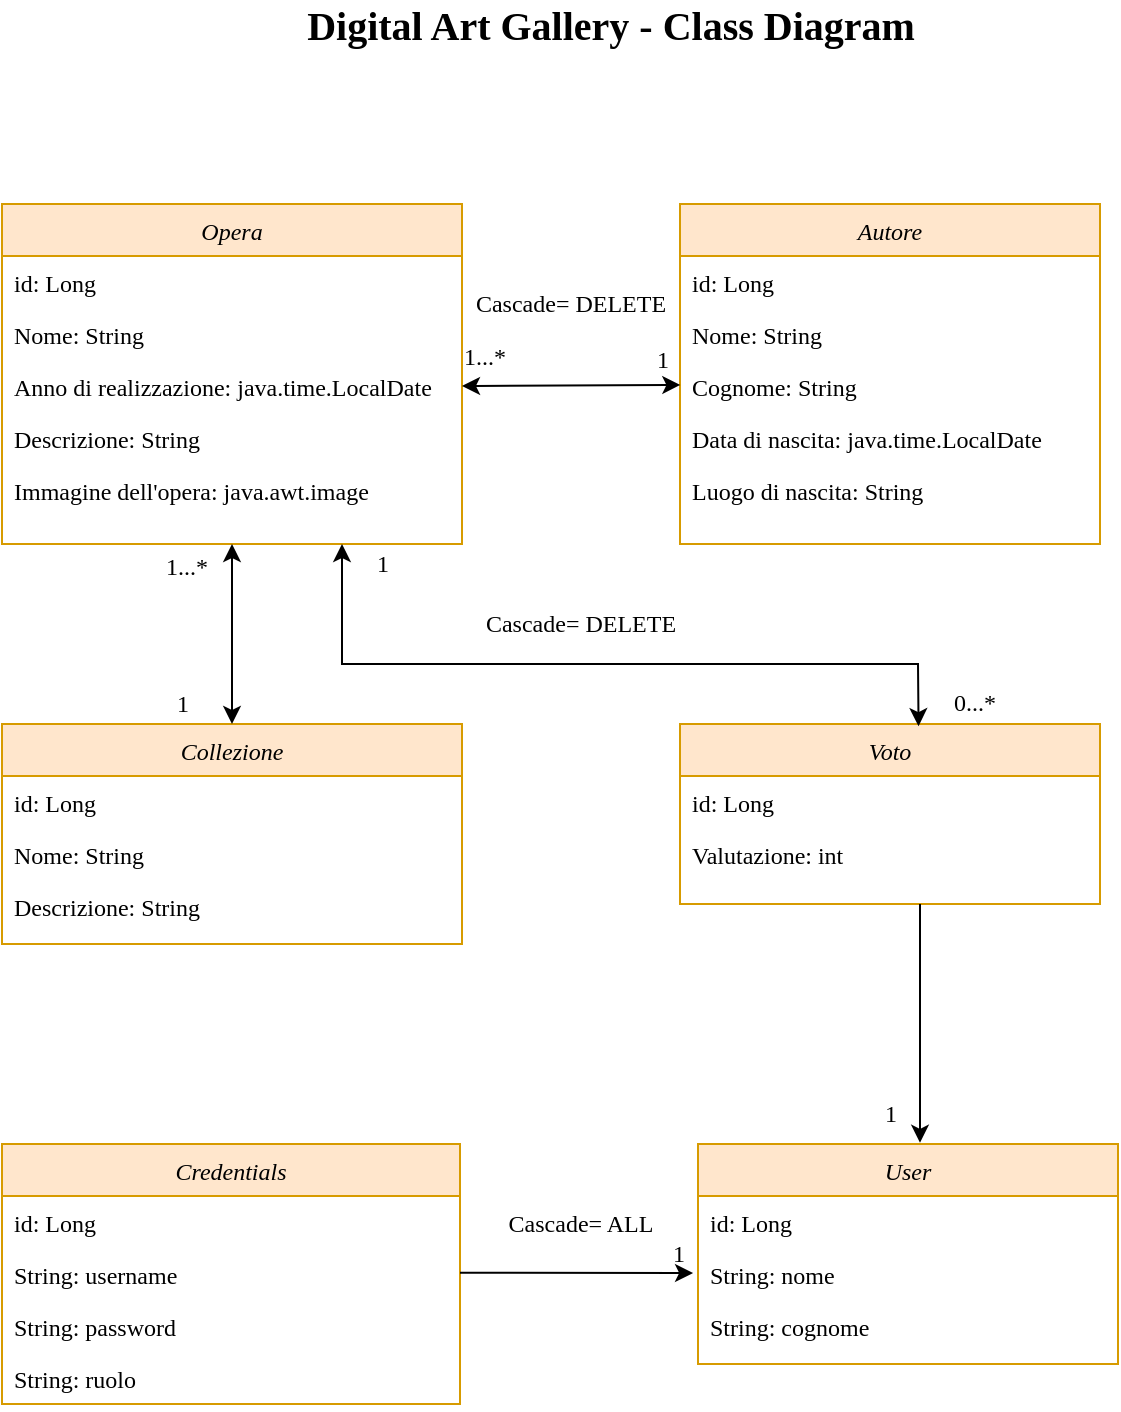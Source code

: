 <mxfile version="19.0.3" type="device"><diagram id="C5RBs43oDa-KdzZeNtuy" name="Page-1"><mxGraphModel dx="789" dy="515" grid="1" gridSize="10" guides="1" tooltips="1" connect="1" arrows="1" fold="1" page="1" pageScale="1" pageWidth="827" pageHeight="1169" math="0" shadow="0"><root><mxCell id="WIyWlLk6GJQsqaUBKTNV-0"/><mxCell id="WIyWlLk6GJQsqaUBKTNV-1" parent="WIyWlLk6GJQsqaUBKTNV-0"/><mxCell id="zkfFHV4jXpPFQw0GAbJ--0" value="Autore" style="swimlane;fontStyle=2;align=center;verticalAlign=top;childLayout=stackLayout;horizontal=1;startSize=26;horizontalStack=0;resizeParent=1;resizeLast=0;collapsible=1;marginBottom=0;rounded=0;shadow=0;strokeWidth=1;fillColor=#ffe6cc;strokeColor=#d79b00;fontFamily=Garamond;" parent="WIyWlLk6GJQsqaUBKTNV-1" vertex="1"><mxGeometry x="449" y="130" width="210" height="170" as="geometry"><mxRectangle x="230" y="140" width="160" height="26" as="alternateBounds"/></mxGeometry></mxCell><mxCell id="zkfFHV4jXpPFQw0GAbJ--1" value="id: Long" style="text;align=left;verticalAlign=top;spacingLeft=4;spacingRight=4;overflow=hidden;rotatable=0;points=[[0,0.5],[1,0.5]];portConstraint=eastwest;fontFamily=Garamond;" parent="zkfFHV4jXpPFQw0GAbJ--0" vertex="1"><mxGeometry y="26" width="210" height="26" as="geometry"/></mxCell><mxCell id="7T0Zo37uA0Q_DEVBrzRH-7" value="Nome: String" style="text;align=left;verticalAlign=top;spacingLeft=4;spacingRight=4;overflow=hidden;rotatable=0;points=[[0,0.5],[1,0.5]];portConstraint=eastwest;fontFamily=Garamond;" parent="zkfFHV4jXpPFQw0GAbJ--0" vertex="1"><mxGeometry y="52" width="210" height="26" as="geometry"/></mxCell><mxCell id="7T0Zo37uA0Q_DEVBrzRH-8" value="Cognome: String" style="text;align=left;verticalAlign=top;spacingLeft=4;spacingRight=4;overflow=hidden;rotatable=0;points=[[0,0.5],[1,0.5]];portConstraint=eastwest;fontFamily=Garamond;" parent="zkfFHV4jXpPFQw0GAbJ--0" vertex="1"><mxGeometry y="78" width="210" height="26" as="geometry"/></mxCell><mxCell id="7T0Zo37uA0Q_DEVBrzRH-9" value="Data di nascita: java.time.LocalDate" style="text;align=left;verticalAlign=top;spacingLeft=4;spacingRight=4;overflow=hidden;rotatable=0;points=[[0,0.5],[1,0.5]];portConstraint=eastwest;fontFamily=Garamond;" parent="zkfFHV4jXpPFQw0GAbJ--0" vertex="1"><mxGeometry y="104" width="210" height="26" as="geometry"/></mxCell><mxCell id="7T0Zo37uA0Q_DEVBrzRH-10" value="Luogo di nascita: String" style="text;align=left;verticalAlign=top;spacingLeft=4;spacingRight=4;overflow=hidden;rotatable=0;points=[[0,0.5],[1,0.5]];portConstraint=eastwest;fontFamily=Garamond;" parent="zkfFHV4jXpPFQw0GAbJ--0" vertex="1"><mxGeometry y="130" width="210" height="26" as="geometry"/></mxCell><mxCell id="zkfFHV4jXpPFQw0GAbJ--17" value="Opera" style="swimlane;fontStyle=2;align=center;verticalAlign=top;childLayout=stackLayout;horizontal=1;startSize=26;horizontalStack=0;resizeParent=1;resizeLast=0;collapsible=1;marginBottom=0;rounded=0;shadow=0;strokeWidth=1;fillColor=#ffe6cc;strokeColor=#d79b00;fontFamily=Garamond;" parent="WIyWlLk6GJQsqaUBKTNV-1" vertex="1"><mxGeometry x="110" y="130" width="230" height="170" as="geometry"><mxRectangle x="550" y="140" width="160" height="26" as="alternateBounds"/></mxGeometry></mxCell><mxCell id="7T0Zo37uA0Q_DEVBrzRH-4" value="id: Long" style="text;align=left;verticalAlign=top;spacingLeft=4;spacingRight=4;overflow=hidden;rotatable=0;points=[[0,0.5],[1,0.5]];portConstraint=eastwest;fontFamily=Garamond;" parent="zkfFHV4jXpPFQw0GAbJ--17" vertex="1"><mxGeometry y="26" width="230" height="26" as="geometry"/></mxCell><mxCell id="7T0Zo37uA0Q_DEVBrzRH-11" value="Nome: String" style="text;align=left;verticalAlign=top;spacingLeft=4;spacingRight=4;overflow=hidden;rotatable=0;points=[[0,0.5],[1,0.5]];portConstraint=eastwest;fontFamily=Garamond;" parent="zkfFHV4jXpPFQw0GAbJ--17" vertex="1"><mxGeometry y="52" width="230" height="26" as="geometry"/></mxCell><mxCell id="7T0Zo37uA0Q_DEVBrzRH-13" value="Anno di realizzazione: java.time.LocalDate" style="text;align=left;verticalAlign=top;spacingLeft=4;spacingRight=4;overflow=hidden;rotatable=0;points=[[0,0.5],[1,0.5]];portConstraint=eastwest;fontFamily=Garamond;" parent="zkfFHV4jXpPFQw0GAbJ--17" vertex="1"><mxGeometry y="78" width="230" height="26" as="geometry"/></mxCell><mxCell id="7T0Zo37uA0Q_DEVBrzRH-14" value="Descrizione: String" style="text;align=left;verticalAlign=top;spacingLeft=4;spacingRight=4;overflow=hidden;rotatable=0;points=[[0,0.5],[1,0.5]];portConstraint=eastwest;fontFamily=Garamond;" parent="zkfFHV4jXpPFQw0GAbJ--17" vertex="1"><mxGeometry y="104" width="230" height="26" as="geometry"/></mxCell><mxCell id="7T0Zo37uA0Q_DEVBrzRH-15" value="Immagine dell'opera: java.awt.image" style="text;align=left;verticalAlign=top;spacingLeft=4;spacingRight=4;overflow=hidden;rotatable=0;points=[[0,0.5],[1,0.5]];portConstraint=eastwest;fontStyle=0;fontFamily=Garamond;" parent="zkfFHV4jXpPFQw0GAbJ--17" vertex="1"><mxGeometry y="130" width="230" height="26" as="geometry"/></mxCell><mxCell id="7T0Zo37uA0Q_DEVBrzRH-3" value="1...*" style="resizable=0;align=left;verticalAlign=bottom;labelBackgroundColor=none;fontSize=12;fontFamily=Garamond;" parent="WIyWlLk6GJQsqaUBKTNV-1" connectable="0" vertex="1"><mxGeometry x="339" y="215" as="geometry"/></mxCell><mxCell id="7T0Zo37uA0Q_DEVBrzRH-22" value="Credentials" style="swimlane;fontStyle=2;align=center;verticalAlign=top;childLayout=stackLayout;horizontal=1;startSize=26;horizontalStack=0;resizeParent=1;resizeLast=0;collapsible=1;marginBottom=0;rounded=0;shadow=0;strokeWidth=1;fillColor=#ffe6cc;strokeColor=#d79b00;fontFamily=Garamond;" parent="WIyWlLk6GJQsqaUBKTNV-1" vertex="1"><mxGeometry x="110" y="600" width="229" height="130" as="geometry"><mxRectangle x="230" y="140" width="160" height="26" as="alternateBounds"/></mxGeometry></mxCell><mxCell id="7T0Zo37uA0Q_DEVBrzRH-23" value="id: Long" style="text;align=left;verticalAlign=top;spacingLeft=4;spacingRight=4;overflow=hidden;rotatable=0;points=[[0,0.5],[1,0.5]];portConstraint=eastwest;fontFamily=Garamond;" parent="7T0Zo37uA0Q_DEVBrzRH-22" vertex="1"><mxGeometry y="26" width="229" height="26" as="geometry"/></mxCell><mxCell id="7T0Zo37uA0Q_DEVBrzRH-28" value="String: username" style="text;align=left;verticalAlign=top;spacingLeft=4;spacingRight=4;overflow=hidden;rotatable=0;points=[[0,0.5],[1,0.5]];portConstraint=eastwest;fontFamily=Garamond;" parent="7T0Zo37uA0Q_DEVBrzRH-22" vertex="1"><mxGeometry y="52" width="229" height="26" as="geometry"/></mxCell><mxCell id="7T0Zo37uA0Q_DEVBrzRH-29" value="String: password" style="text;align=left;verticalAlign=top;spacingLeft=4;spacingRight=4;overflow=hidden;rotatable=0;points=[[0,0.5],[1,0.5]];portConstraint=eastwest;fontFamily=Garamond;" parent="7T0Zo37uA0Q_DEVBrzRH-22" vertex="1"><mxGeometry y="78" width="229" height="26" as="geometry"/></mxCell><mxCell id="7T0Zo37uA0Q_DEVBrzRH-34" value="String: ruolo" style="text;align=left;verticalAlign=top;spacingLeft=4;spacingRight=4;overflow=hidden;rotatable=0;points=[[0,0.5],[1,0.5]];portConstraint=eastwest;fontFamily=Garamond;" parent="7T0Zo37uA0Q_DEVBrzRH-22" vertex="1"><mxGeometry y="104" width="229" height="26" as="geometry"/></mxCell><mxCell id="7T0Zo37uA0Q_DEVBrzRH-30" value="User" style="swimlane;fontStyle=2;align=center;verticalAlign=top;childLayout=stackLayout;horizontal=1;startSize=26;horizontalStack=0;resizeParent=1;resizeLast=0;collapsible=1;marginBottom=0;rounded=0;shadow=0;strokeWidth=1;fillColor=#ffe6cc;strokeColor=#d79b00;fontFamily=Garamond;" parent="WIyWlLk6GJQsqaUBKTNV-1" vertex="1"><mxGeometry x="458" y="600" width="210" height="110" as="geometry"><mxRectangle x="230" y="140" width="160" height="26" as="alternateBounds"/></mxGeometry></mxCell><mxCell id="7T0Zo37uA0Q_DEVBrzRH-31" value="id: Long" style="text;align=left;verticalAlign=top;spacingLeft=4;spacingRight=4;overflow=hidden;rotatable=0;points=[[0,0.5],[1,0.5]];portConstraint=eastwest;fontFamily=Garamond;" parent="7T0Zo37uA0Q_DEVBrzRH-30" vertex="1"><mxGeometry y="26" width="210" height="26" as="geometry"/></mxCell><mxCell id="7T0Zo37uA0Q_DEVBrzRH-32" value="String: nome" style="text;align=left;verticalAlign=top;spacingLeft=4;spacingRight=4;overflow=hidden;rotatable=0;points=[[0,0.5],[1,0.5]];portConstraint=eastwest;fontFamily=Garamond;" parent="7T0Zo37uA0Q_DEVBrzRH-30" vertex="1"><mxGeometry y="52" width="210" height="26" as="geometry"/></mxCell><mxCell id="7T0Zo37uA0Q_DEVBrzRH-33" value="String: cognome" style="text;align=left;verticalAlign=top;spacingLeft=4;spacingRight=4;overflow=hidden;rotatable=0;points=[[0,0.5],[1,0.5]];portConstraint=eastwest;fontFamily=Garamond;" parent="7T0Zo37uA0Q_DEVBrzRH-30" vertex="1"><mxGeometry y="78" width="210" height="26" as="geometry"/></mxCell><mxCell id="7T0Zo37uA0Q_DEVBrzRH-36" value="" style="endArrow=classic;shadow=0;strokeWidth=1;rounded=0;endFill=1;edgeStyle=elbowEdgeStyle;elbow=vertical;fontFamily=Garamond;entryX=0.877;entryY=1;entryDx=0;entryDy=0;entryPerimeter=0;" parent="WIyWlLk6GJQsqaUBKTNV-1" edge="1" target="CICOn43fWRwGEcBB_tbA-3"><mxGeometry x="0.5" y="41" relative="1" as="geometry"><mxPoint x="339" y="664.408" as="sourcePoint"/><mxPoint x="410" y="664" as="targetPoint"/><mxPoint x="-40" y="32" as="offset"/></mxGeometry></mxCell><mxCell id="7T0Zo37uA0Q_DEVBrzRH-39" value="Collezione" style="swimlane;fontStyle=2;align=center;verticalAlign=top;childLayout=stackLayout;horizontal=1;startSize=26;horizontalStack=0;resizeParent=1;resizeLast=0;collapsible=1;marginBottom=0;rounded=0;shadow=0;strokeWidth=1;fillColor=#ffe6cc;strokeColor=#d79b00;fontFamily=Garamond;" parent="WIyWlLk6GJQsqaUBKTNV-1" vertex="1"><mxGeometry x="110" y="390" width="230" height="110" as="geometry"><mxRectangle x="550" y="140" width="160" height="26" as="alternateBounds"/></mxGeometry></mxCell><mxCell id="7T0Zo37uA0Q_DEVBrzRH-40" value="id: Long" style="text;align=left;verticalAlign=top;spacingLeft=4;spacingRight=4;overflow=hidden;rotatable=0;points=[[0,0.5],[1,0.5]];portConstraint=eastwest;fontFamily=Garamond;" parent="7T0Zo37uA0Q_DEVBrzRH-39" vertex="1"><mxGeometry y="26" width="230" height="26" as="geometry"/></mxCell><mxCell id="7T0Zo37uA0Q_DEVBrzRH-41" value="Nome: String" style="text;align=left;verticalAlign=top;spacingLeft=4;spacingRight=4;overflow=hidden;rotatable=0;points=[[0,0.5],[1,0.5]];portConstraint=eastwest;fontFamily=Garamond;" parent="7T0Zo37uA0Q_DEVBrzRH-39" vertex="1"><mxGeometry y="52" width="230" height="26" as="geometry"/></mxCell><mxCell id="7T0Zo37uA0Q_DEVBrzRH-43" value="Descrizione: String" style="text;align=left;verticalAlign=top;spacingLeft=4;spacingRight=4;overflow=hidden;rotatable=0;points=[[0,0.5],[1,0.5]];portConstraint=eastwest;fontFamily=Garamond;" parent="7T0Zo37uA0Q_DEVBrzRH-39" vertex="1"><mxGeometry y="78" width="230" height="26" as="geometry"/></mxCell><mxCell id="7T0Zo37uA0Q_DEVBrzRH-47" value="" style="endArrow=classic;startArrow=classic;html=1;rounded=0;fontFamily=Garamond;exitX=0.5;exitY=0;exitDx=0;exitDy=0;entryX=0.5;entryY=1;entryDx=0;entryDy=0;" parent="WIyWlLk6GJQsqaUBKTNV-1" source="7T0Zo37uA0Q_DEVBrzRH-39" target="zkfFHV4jXpPFQw0GAbJ--17" edge="1"><mxGeometry width="50" height="50" relative="1" as="geometry"><mxPoint x="100" y="350" as="sourcePoint"/><mxPoint x="230" y="300" as="targetPoint"/></mxGeometry></mxCell><mxCell id="7T0Zo37uA0Q_DEVBrzRH-50" value="" style="endArrow=classic;startArrow=classic;html=1;rounded=0;fontFamily=Garamond;exitX=0.959;exitY=1.123;exitDx=0;exitDy=0;exitPerimeter=0;" parent="WIyWlLk6GJQsqaUBKTNV-1" edge="1" source="CICOn43fWRwGEcBB_tbA-1"><mxGeometry width="50" height="50" relative="1" as="geometry"><mxPoint x="400" y="220" as="sourcePoint"/><mxPoint x="340" y="221" as="targetPoint"/></mxGeometry></mxCell><mxCell id="7T0Zo37uA0Q_DEVBrzRH-53" value="1...*" style="resizable=0;align=left;verticalAlign=bottom;labelBackgroundColor=none;fontSize=12;fontFamily=Garamond;" parent="WIyWlLk6GJQsqaUBKTNV-1" connectable="0" vertex="1"><mxGeometry x="190" y="320" as="geometry"/></mxCell><mxCell id="7T0Zo37uA0Q_DEVBrzRH-55" value="1" style="text;html=1;resizable=0;autosize=1;align=center;verticalAlign=middle;points=[];fillColor=none;strokeColor=none;rounded=0;fontFamily=Garamond;" parent="WIyWlLk6GJQsqaUBKTNV-1" vertex="1"><mxGeometry x="190" y="370" width="20" height="20" as="geometry"/></mxCell><mxCell id="7T0Zo37uA0Q_DEVBrzRH-57" value="&lt;b&gt;&lt;font style=&quot;font-size: 20px;&quot;&gt;Digital Art Gallery - Class Diagram&lt;/font&gt;&lt;/b&gt;" style="text;html=1;align=center;verticalAlign=middle;resizable=0;points=[];autosize=1;strokeColor=none;fillColor=none;fontFamily=Garamond;" parent="WIyWlLk6GJQsqaUBKTNV-1" vertex="1"><mxGeometry x="254" y="30" width="320" height="20" as="geometry"/></mxCell><mxCell id="hjDkOTERXMq5N8Yrv84b-0" value="Voto" style="swimlane;fontStyle=2;align=center;verticalAlign=top;childLayout=stackLayout;horizontal=1;startSize=26;horizontalStack=0;resizeParent=1;resizeLast=0;collapsible=1;marginBottom=0;rounded=0;shadow=0;strokeWidth=1;fillColor=#ffe6cc;strokeColor=#d79b00;fontFamily=Garamond;" parent="WIyWlLk6GJQsqaUBKTNV-1" vertex="1"><mxGeometry x="449" y="390" width="210" height="90" as="geometry"><mxRectangle x="550" y="140" width="160" height="26" as="alternateBounds"/></mxGeometry></mxCell><mxCell id="hjDkOTERXMq5N8Yrv84b-1" value="id: Long" style="text;align=left;verticalAlign=top;spacingLeft=4;spacingRight=4;overflow=hidden;rotatable=0;points=[[0,0.5],[1,0.5]];portConstraint=eastwest;fontFamily=Garamond;" parent="hjDkOTERXMq5N8Yrv84b-0" vertex="1"><mxGeometry y="26" width="210" height="26" as="geometry"/></mxCell><mxCell id="hjDkOTERXMq5N8Yrv84b-2" value="Valutazione: int" style="text;align=left;verticalAlign=top;spacingLeft=4;spacingRight=4;overflow=hidden;rotatable=0;points=[[0,0.5],[1,0.5]];portConstraint=eastwest;fontFamily=Garamond;" parent="hjDkOTERXMq5N8Yrv84b-0" vertex="1"><mxGeometry y="52" width="210" height="26" as="geometry"/></mxCell><mxCell id="hjDkOTERXMq5N8Yrv84b-15" value="" style="endArrow=classic;shadow=0;strokeWidth=1;rounded=0;endFill=1;edgeStyle=elbowEdgeStyle;elbow=vertical;fontFamily=Garamond;" parent="WIyWlLk6GJQsqaUBKTNV-1" edge="1"><mxGeometry x="0.5" y="41" relative="1" as="geometry"><mxPoint x="569" y="480" as="sourcePoint"/><mxPoint x="569" y="599.408" as="targetPoint"/><mxPoint x="-40" y="32" as="offset"/></mxGeometry></mxCell><mxCell id="hjDkOTERXMq5N8Yrv84b-17" value="0...*" style="resizable=0;align=left;verticalAlign=bottom;labelBackgroundColor=none;fontSize=12;fontFamily=Garamond;" parent="WIyWlLk6GJQsqaUBKTNV-1" connectable="0" vertex="1"><mxGeometry x="270" y="330" as="geometry"><mxPoint x="314" y="58" as="offset"/></mxGeometry></mxCell><mxCell id="hjDkOTERXMq5N8Yrv84b-18" value="1" style="text;html=1;resizable=0;autosize=1;align=center;verticalAlign=middle;points=[];fillColor=none;strokeColor=none;rounded=0;fontFamily=Garamond;" parent="WIyWlLk6GJQsqaUBKTNV-1" vertex="1"><mxGeometry x="544" y="575" width="20" height="20" as="geometry"/></mxCell><mxCell id="CICOn43fWRwGEcBB_tbA-0" value="" style="endArrow=classic;startArrow=classic;html=1;rounded=0;entryX=0.568;entryY=0.012;entryDx=0;entryDy=0;entryPerimeter=0;" parent="WIyWlLk6GJQsqaUBKTNV-1" target="hjDkOTERXMq5N8Yrv84b-0" edge="1"><mxGeometry width="50" height="50" relative="1" as="geometry"><mxPoint x="280" y="300" as="sourcePoint"/><mxPoint x="370" y="330" as="targetPoint"/><Array as="points"><mxPoint x="280" y="360"/><mxPoint x="568" y="360"/></Array></mxGeometry></mxCell><mxCell id="CICOn43fWRwGEcBB_tbA-1" value="1" style="text;html=1;resizable=0;autosize=1;align=center;verticalAlign=middle;points=[];fillColor=none;strokeColor=none;rounded=0;fontFamily=Garamond;" parent="WIyWlLk6GJQsqaUBKTNV-1" vertex="1"><mxGeometry x="430" y="198" width="20" height="20" as="geometry"/></mxCell><mxCell id="CICOn43fWRwGEcBB_tbA-2" value="1" style="text;html=1;resizable=0;autosize=1;align=center;verticalAlign=middle;points=[];fillColor=none;strokeColor=none;rounded=0;fontFamily=Garamond;" parent="WIyWlLk6GJQsqaUBKTNV-1" vertex="1"><mxGeometry x="290" y="300" width="20" height="20" as="geometry"/></mxCell><mxCell id="CICOn43fWRwGEcBB_tbA-3" value="1" style="text;html=1;resizable=0;autosize=1;align=center;verticalAlign=middle;points=[];fillColor=none;strokeColor=none;rounded=0;fontFamily=Garamond;" parent="WIyWlLk6GJQsqaUBKTNV-1" vertex="1"><mxGeometry x="438" y="645" width="20" height="20" as="geometry"/></mxCell><mxCell id="MrcC3W2VBcHFQAO_eoya-0" value="Cascade= DELETE" style="text;html=1;align=center;verticalAlign=middle;resizable=0;points=[];autosize=1;fontFamily=Garamond;" vertex="1" parent="WIyWlLk6GJQsqaUBKTNV-1"><mxGeometry x="344" y="330" width="110" height="20" as="geometry"/></mxCell><mxCell id="MrcC3W2VBcHFQAO_eoya-1" value="Cascade= DELETE" style="text;html=1;align=center;verticalAlign=middle;resizable=0;points=[];autosize=1;fontFamily=Garamond;" vertex="1" parent="WIyWlLk6GJQsqaUBKTNV-1"><mxGeometry x="339" y="170" width="110" height="20" as="geometry"/></mxCell><mxCell id="MrcC3W2VBcHFQAO_eoya-2" value="Cascade= ALL" style="text;html=1;align=center;verticalAlign=middle;resizable=0;points=[];autosize=1;fontFamily=Garamond;" vertex="1" parent="WIyWlLk6GJQsqaUBKTNV-1"><mxGeometry x="354" y="630" width="90" height="20" as="geometry"/></mxCell></root></mxGraphModel></diagram></mxfile>